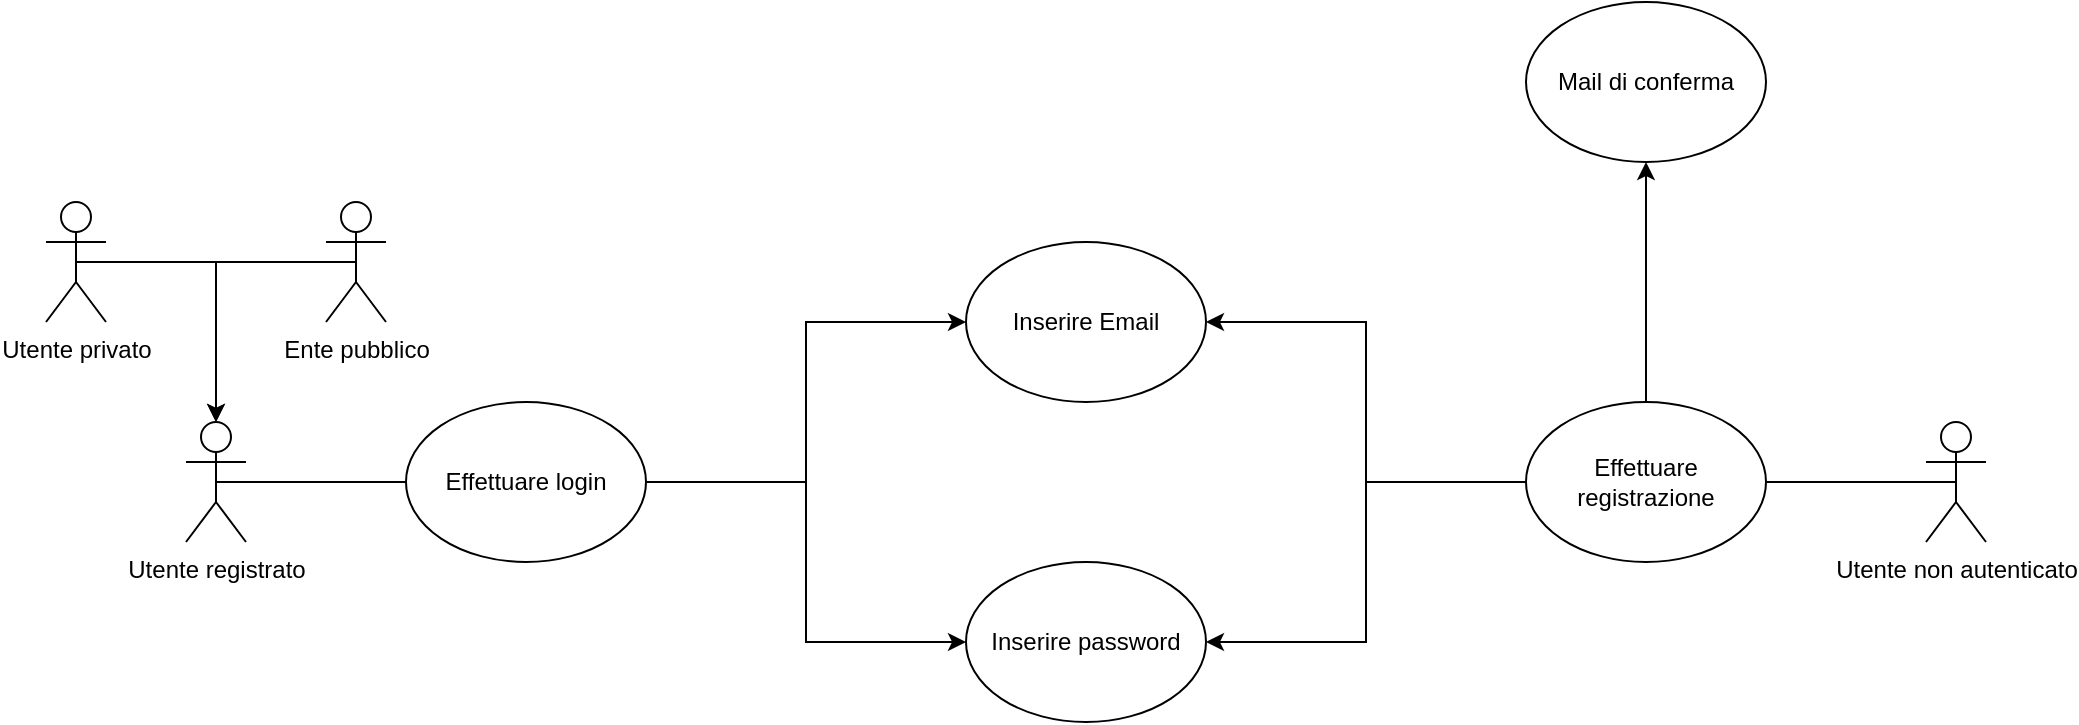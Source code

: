 <mxfile version="26.0.11">
  <diagram name="Pagina-1" id="JSuM1ET8Ek3WXpH_XxwL">
    <mxGraphModel dx="1050" dy="1726" grid="1" gridSize="10" guides="1" tooltips="1" connect="1" arrows="1" fold="1" page="1" pageScale="1" pageWidth="827" pageHeight="1169" math="0" shadow="0">
      <root>
        <mxCell id="0" />
        <mxCell id="1" parent="0" />
        <mxCell id="4r31cYOIHmRY1Hmb6KCA-3" style="edgeStyle=orthogonalEdgeStyle;rounded=0;orthogonalLoop=1;jettySize=auto;html=1;exitX=0.5;exitY=0.5;exitDx=0;exitDy=0;exitPerimeter=0;entryX=0;entryY=0.5;entryDx=0;entryDy=0;strokeColor=none;" edge="1" parent="1" source="4r31cYOIHmRY1Hmb6KCA-1" target="4r31cYOIHmRY1Hmb6KCA-2">
          <mxGeometry relative="1" as="geometry" />
        </mxCell>
        <mxCell id="4r31cYOIHmRY1Hmb6KCA-1" value="Utente registrato" style="shape=umlActor;verticalLabelPosition=bottom;verticalAlign=top;html=1;outlineConnect=0;" vertex="1" parent="1">
          <mxGeometry x="130" y="130" width="30" height="60" as="geometry" />
        </mxCell>
        <mxCell id="4r31cYOIHmRY1Hmb6KCA-18" style="edgeStyle=orthogonalEdgeStyle;rounded=0;orthogonalLoop=1;jettySize=auto;html=1;exitX=1;exitY=0.5;exitDx=0;exitDy=0;entryX=0;entryY=0.5;entryDx=0;entryDy=0;" edge="1" parent="1" source="4r31cYOIHmRY1Hmb6KCA-2" target="4r31cYOIHmRY1Hmb6KCA-6">
          <mxGeometry relative="1" as="geometry" />
        </mxCell>
        <mxCell id="4r31cYOIHmRY1Hmb6KCA-19" style="edgeStyle=orthogonalEdgeStyle;rounded=0;orthogonalLoop=1;jettySize=auto;html=1;exitX=1;exitY=0.5;exitDx=0;exitDy=0;entryX=0;entryY=0.5;entryDx=0;entryDy=0;" edge="1" parent="1" source="4r31cYOIHmRY1Hmb6KCA-2" target="4r31cYOIHmRY1Hmb6KCA-5">
          <mxGeometry relative="1" as="geometry" />
        </mxCell>
        <mxCell id="4r31cYOIHmRY1Hmb6KCA-2" value="Effettuare login" style="ellipse;whiteSpace=wrap;html=1;" vertex="1" parent="1">
          <mxGeometry x="240" y="120" width="120" height="80" as="geometry" />
        </mxCell>
        <mxCell id="4r31cYOIHmRY1Hmb6KCA-4" value="" style="endArrow=none;html=1;rounded=0;exitX=0.5;exitY=0.5;exitDx=0;exitDy=0;exitPerimeter=0;entryX=0;entryY=0.5;entryDx=0;entryDy=0;" edge="1" parent="1" source="4r31cYOIHmRY1Hmb6KCA-1" target="4r31cYOIHmRY1Hmb6KCA-2">
          <mxGeometry width="50" height="50" relative="1" as="geometry">
            <mxPoint x="160" y="240" as="sourcePoint" />
            <mxPoint x="240" y="240" as="targetPoint" />
          </mxGeometry>
        </mxCell>
        <mxCell id="4r31cYOIHmRY1Hmb6KCA-5" value="Inserire password" style="ellipse;whiteSpace=wrap;html=1;" vertex="1" parent="1">
          <mxGeometry x="520" y="200" width="120" height="80" as="geometry" />
        </mxCell>
        <mxCell id="4r31cYOIHmRY1Hmb6KCA-6" value="Inserire Email" style="ellipse;whiteSpace=wrap;html=1;" vertex="1" parent="1">
          <mxGeometry x="520" y="40" width="120" height="80" as="geometry" />
        </mxCell>
        <mxCell id="4r31cYOIHmRY1Hmb6KCA-20" style="edgeStyle=orthogonalEdgeStyle;rounded=0;orthogonalLoop=1;jettySize=auto;html=1;exitX=0;exitY=0.5;exitDx=0;exitDy=0;entryX=1;entryY=0.5;entryDx=0;entryDy=0;" edge="1" parent="1" source="4r31cYOIHmRY1Hmb6KCA-7" target="4r31cYOIHmRY1Hmb6KCA-6">
          <mxGeometry relative="1" as="geometry" />
        </mxCell>
        <mxCell id="4r31cYOIHmRY1Hmb6KCA-21" style="edgeStyle=orthogonalEdgeStyle;rounded=0;orthogonalLoop=1;jettySize=auto;html=1;exitX=0;exitY=0.5;exitDx=0;exitDy=0;entryX=1;entryY=0.5;entryDx=0;entryDy=0;" edge="1" parent="1" source="4r31cYOIHmRY1Hmb6KCA-7" target="4r31cYOIHmRY1Hmb6KCA-5">
          <mxGeometry relative="1" as="geometry" />
        </mxCell>
        <mxCell id="4r31cYOIHmRY1Hmb6KCA-22" style="edgeStyle=orthogonalEdgeStyle;rounded=0;orthogonalLoop=1;jettySize=auto;html=1;entryX=0.5;entryY=1;entryDx=0;entryDy=0;" edge="1" parent="1" source="4r31cYOIHmRY1Hmb6KCA-7" target="4r31cYOIHmRY1Hmb6KCA-8">
          <mxGeometry relative="1" as="geometry" />
        </mxCell>
        <mxCell id="4r31cYOIHmRY1Hmb6KCA-7" value="Effettuare registrazione" style="ellipse;whiteSpace=wrap;html=1;" vertex="1" parent="1">
          <mxGeometry x="800" y="120" width="120" height="80" as="geometry" />
        </mxCell>
        <mxCell id="4r31cYOIHmRY1Hmb6KCA-8" value="Mail di conferma" style="ellipse;whiteSpace=wrap;html=1;" vertex="1" parent="1">
          <mxGeometry x="800" y="-80" width="120" height="80" as="geometry" />
        </mxCell>
        <mxCell id="4r31cYOIHmRY1Hmb6KCA-23" value="Utente non autenticato" style="shape=umlActor;verticalLabelPosition=bottom;verticalAlign=top;html=1;outlineConnect=0;" vertex="1" parent="1">
          <mxGeometry x="1000" y="130" width="30" height="60" as="geometry" />
        </mxCell>
        <mxCell id="4r31cYOIHmRY1Hmb6KCA-24" value="Utente privato" style="shape=umlActor;verticalLabelPosition=bottom;verticalAlign=top;html=1;outlineConnect=0;" vertex="1" parent="1">
          <mxGeometry x="60" y="20" width="30" height="60" as="geometry" />
        </mxCell>
        <mxCell id="4r31cYOIHmRY1Hmb6KCA-26" style="edgeStyle=orthogonalEdgeStyle;rounded=0;orthogonalLoop=1;jettySize=auto;html=1;entryX=0.5;entryY=0;entryDx=0;entryDy=0;entryPerimeter=0;exitX=0.5;exitY=0.5;exitDx=0;exitDy=0;exitPerimeter=0;" edge="1" parent="1" source="4r31cYOIHmRY1Hmb6KCA-25" target="4r31cYOIHmRY1Hmb6KCA-1">
          <mxGeometry relative="1" as="geometry">
            <mxPoint x="150" y="120" as="targetPoint" />
          </mxGeometry>
        </mxCell>
        <mxCell id="4r31cYOIHmRY1Hmb6KCA-25" value="Ente pubblico" style="shape=umlActor;verticalLabelPosition=bottom;verticalAlign=top;html=1;outlineConnect=0;" vertex="1" parent="1">
          <mxGeometry x="200" y="20" width="30" height="60" as="geometry" />
        </mxCell>
        <mxCell id="4r31cYOIHmRY1Hmb6KCA-27" style="edgeStyle=orthogonalEdgeStyle;rounded=0;orthogonalLoop=1;jettySize=auto;html=1;exitX=0.5;exitY=0.5;exitDx=0;exitDy=0;exitPerimeter=0;entryX=0.5;entryY=0;entryDx=0;entryDy=0;entryPerimeter=0;" edge="1" parent="1" source="4r31cYOIHmRY1Hmb6KCA-24" target="4r31cYOIHmRY1Hmb6KCA-1">
          <mxGeometry relative="1" as="geometry" />
        </mxCell>
        <mxCell id="4r31cYOIHmRY1Hmb6KCA-28" value="" style="endArrow=none;html=1;rounded=0;exitX=0.5;exitY=0.5;exitDx=0;exitDy=0;exitPerimeter=0;entryX=1;entryY=0.5;entryDx=0;entryDy=0;" edge="1" parent="1" source="4r31cYOIHmRY1Hmb6KCA-23" target="4r31cYOIHmRY1Hmb6KCA-7">
          <mxGeometry width="50" height="50" relative="1" as="geometry">
            <mxPoint x="560" y="110" as="sourcePoint" />
            <mxPoint x="610" y="60" as="targetPoint" />
          </mxGeometry>
        </mxCell>
      </root>
    </mxGraphModel>
  </diagram>
</mxfile>

